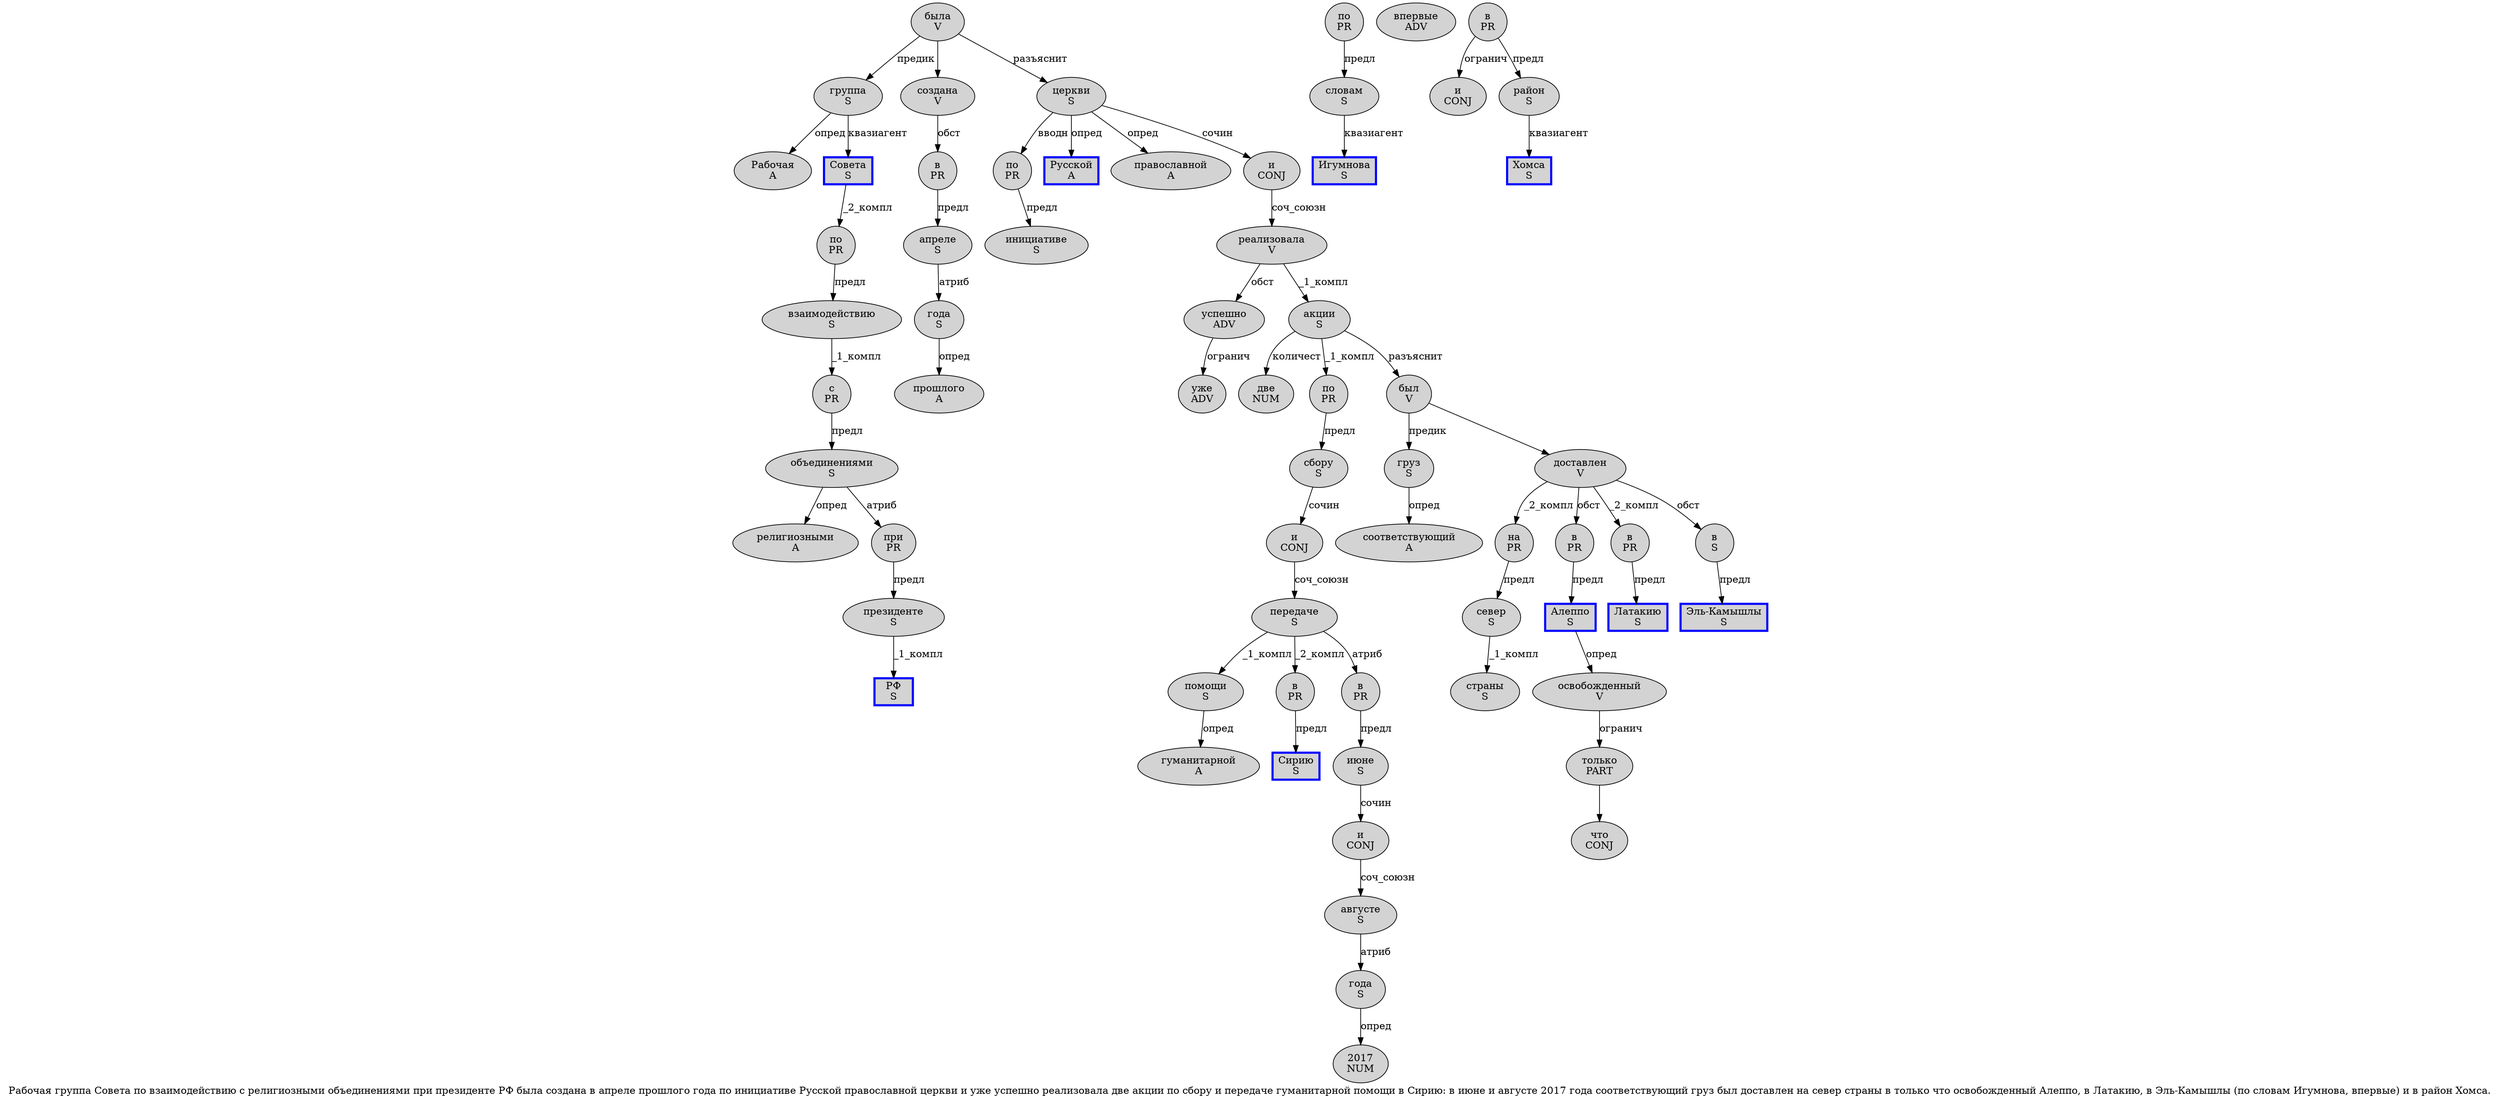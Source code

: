 digraph SENTENCE_522 {
	graph [label="Рабочая группа Совета по взаимодействию с религиозными объединениями при президенте РФ была создана в апреле прошлого года по инициативе Русской православной церкви и уже успешно реализовала две акции по сбору и передаче гуманитарной помощи в Сирию: в июне и августе 2017 года соответствующий груз был доставлен на север страны в только что освобожденный Алеппо, в Латакию, в Эль-Камышлы (по словам Игумнова, впервые) и в район Хомса."]
	node [style=filled]
		0 [label="Рабочая
A" color="" fillcolor=lightgray penwidth=1 shape=ellipse]
		1 [label="группа
S" color="" fillcolor=lightgray penwidth=1 shape=ellipse]
		2 [label="Совета
S" color=blue fillcolor=lightgray penwidth=3 shape=box]
		3 [label="по
PR" color="" fillcolor=lightgray penwidth=1 shape=ellipse]
		4 [label="взаимодействию
S" color="" fillcolor=lightgray penwidth=1 shape=ellipse]
		5 [label="с
PR" color="" fillcolor=lightgray penwidth=1 shape=ellipse]
		6 [label="религиозными
A" color="" fillcolor=lightgray penwidth=1 shape=ellipse]
		7 [label="объединениями
S" color="" fillcolor=lightgray penwidth=1 shape=ellipse]
		8 [label="при
PR" color="" fillcolor=lightgray penwidth=1 shape=ellipse]
		9 [label="президенте
S" color="" fillcolor=lightgray penwidth=1 shape=ellipse]
		10 [label="РФ
S" color=blue fillcolor=lightgray penwidth=3 shape=box]
		11 [label="была
V" color="" fillcolor=lightgray penwidth=1 shape=ellipse]
		12 [label="создана
V" color="" fillcolor=lightgray penwidth=1 shape=ellipse]
		13 [label="в
PR" color="" fillcolor=lightgray penwidth=1 shape=ellipse]
		14 [label="апреле
S" color="" fillcolor=lightgray penwidth=1 shape=ellipse]
		15 [label="прошлого
A" color="" fillcolor=lightgray penwidth=1 shape=ellipse]
		16 [label="года
S" color="" fillcolor=lightgray penwidth=1 shape=ellipse]
		17 [label="по
PR" color="" fillcolor=lightgray penwidth=1 shape=ellipse]
		18 [label="инициативе
S" color="" fillcolor=lightgray penwidth=1 shape=ellipse]
		19 [label="Русской
A" color=blue fillcolor=lightgray penwidth=3 shape=box]
		20 [label="православной
A" color="" fillcolor=lightgray penwidth=1 shape=ellipse]
		21 [label="церкви
S" color="" fillcolor=lightgray penwidth=1 shape=ellipse]
		22 [label="и
CONJ" color="" fillcolor=lightgray penwidth=1 shape=ellipse]
		23 [label="уже
ADV" color="" fillcolor=lightgray penwidth=1 shape=ellipse]
		24 [label="успешно
ADV" color="" fillcolor=lightgray penwidth=1 shape=ellipse]
		25 [label="реализовала
V" color="" fillcolor=lightgray penwidth=1 shape=ellipse]
		26 [label="две
NUM" color="" fillcolor=lightgray penwidth=1 shape=ellipse]
		27 [label="акции
S" color="" fillcolor=lightgray penwidth=1 shape=ellipse]
		28 [label="по
PR" color="" fillcolor=lightgray penwidth=1 shape=ellipse]
		29 [label="сбору
S" color="" fillcolor=lightgray penwidth=1 shape=ellipse]
		30 [label="и
CONJ" color="" fillcolor=lightgray penwidth=1 shape=ellipse]
		31 [label="передаче
S" color="" fillcolor=lightgray penwidth=1 shape=ellipse]
		32 [label="гуманитарной
A" color="" fillcolor=lightgray penwidth=1 shape=ellipse]
		33 [label="помощи
S" color="" fillcolor=lightgray penwidth=1 shape=ellipse]
		34 [label="в
PR" color="" fillcolor=lightgray penwidth=1 shape=ellipse]
		35 [label="Сирию
S" color=blue fillcolor=lightgray penwidth=3 shape=box]
		37 [label="в
PR" color="" fillcolor=lightgray penwidth=1 shape=ellipse]
		38 [label="июне
S" color="" fillcolor=lightgray penwidth=1 shape=ellipse]
		39 [label="и
CONJ" color="" fillcolor=lightgray penwidth=1 shape=ellipse]
		40 [label="августе
S" color="" fillcolor=lightgray penwidth=1 shape=ellipse]
		41 [label="2017
NUM" color="" fillcolor=lightgray penwidth=1 shape=ellipse]
		42 [label="года
S" color="" fillcolor=lightgray penwidth=1 shape=ellipse]
		43 [label="соответствующий
A" color="" fillcolor=lightgray penwidth=1 shape=ellipse]
		44 [label="груз
S" color="" fillcolor=lightgray penwidth=1 shape=ellipse]
		45 [label="был
V" color="" fillcolor=lightgray penwidth=1 shape=ellipse]
		46 [label="доставлен
V" color="" fillcolor=lightgray penwidth=1 shape=ellipse]
		47 [label="на
PR" color="" fillcolor=lightgray penwidth=1 shape=ellipse]
		48 [label="север
S" color="" fillcolor=lightgray penwidth=1 shape=ellipse]
		49 [label="страны
S" color="" fillcolor=lightgray penwidth=1 shape=ellipse]
		50 [label="в
PR" color="" fillcolor=lightgray penwidth=1 shape=ellipse]
		51 [label="только
PART" color="" fillcolor=lightgray penwidth=1 shape=ellipse]
		52 [label="что
CONJ" color="" fillcolor=lightgray penwidth=1 shape=ellipse]
		53 [label="освобожденный
V" color="" fillcolor=lightgray penwidth=1 shape=ellipse]
		54 [label="Алеппо
S" color=blue fillcolor=lightgray penwidth=3 shape=box]
		56 [label="в
PR" color="" fillcolor=lightgray penwidth=1 shape=ellipse]
		57 [label="Латакию
S" color=blue fillcolor=lightgray penwidth=3 shape=box]
		59 [label="в
S" color="" fillcolor=lightgray penwidth=1 shape=ellipse]
		60 [label="Эль-Камышлы
S" color=blue fillcolor=lightgray penwidth=3 shape=box]
		62 [label="по
PR" color="" fillcolor=lightgray penwidth=1 shape=ellipse]
		63 [label="словам
S" color="" fillcolor=lightgray penwidth=1 shape=ellipse]
		64 [label="Игумнова
S" color=blue fillcolor=lightgray penwidth=3 shape=box]
		66 [label="впервые
ADV" color="" fillcolor=lightgray penwidth=1 shape=ellipse]
		68 [label="и
CONJ" color="" fillcolor=lightgray penwidth=1 shape=ellipse]
		69 [label="в
PR" color="" fillcolor=lightgray penwidth=1 shape=ellipse]
		70 [label="район
S" color="" fillcolor=lightgray penwidth=1 shape=ellipse]
		71 [label="Хомса
S" color=blue fillcolor=lightgray penwidth=3 shape=box]
			2 -> 3 [label="_2_компл"]
			7 -> 6 [label="опред"]
			7 -> 8 [label="атриб"]
			42 -> 41 [label="опред"]
			25 -> 24 [label="обст"]
			25 -> 27 [label="_1_компл"]
			9 -> 10 [label="_1_компл"]
			34 -> 35 [label="предл"]
			13 -> 14 [label="предл"]
			30 -> 31 [label="соч_союзн"]
			12 -> 13 [label="обст"]
			11 -> 1 [label="предик"]
			11 -> 12
			11 -> 21 [label="разъяснит"]
			31 -> 33 [label="_1_компл"]
			31 -> 34 [label="_2_компл"]
			31 -> 37 [label="атриб"]
			50 -> 54 [label="предл"]
			46 -> 47 [label="_2_компл"]
			46 -> 50 [label="обст"]
			46 -> 56 [label="_2_компл"]
			46 -> 59 [label="обст"]
			14 -> 16 [label="атриб"]
			53 -> 51 [label="огранич"]
			62 -> 63 [label="предл"]
			16 -> 15 [label="опред"]
			54 -> 53 [label="опред"]
			27 -> 26 [label="количест"]
			27 -> 28 [label="_1_компл"]
			27 -> 45 [label="разъяснит"]
			29 -> 30 [label="сочин"]
			70 -> 71 [label="квазиагент"]
			28 -> 29 [label="предл"]
			21 -> 17 [label="вводн"]
			21 -> 19 [label="опред"]
			21 -> 20 [label="опред"]
			21 -> 22 [label="сочин"]
			4 -> 5 [label="_1_компл"]
			33 -> 32 [label="опред"]
			63 -> 64 [label="квазиагент"]
			45 -> 44 [label="предик"]
			45 -> 46
			38 -> 39 [label="сочин"]
			37 -> 38 [label="предл"]
			44 -> 43 [label="опред"]
			24 -> 23 [label="огранич"]
			39 -> 40 [label="соч_союзн"]
			51 -> 52
			3 -> 4 [label="предл"]
			17 -> 18 [label="предл"]
			1 -> 0 [label="опред"]
			1 -> 2 [label="квазиагент"]
			69 -> 68 [label="огранич"]
			69 -> 70 [label="предл"]
			22 -> 25 [label="соч_союзн"]
			48 -> 49 [label="_1_компл"]
			40 -> 42 [label="атриб"]
			59 -> 60 [label="предл"]
			8 -> 9 [label="предл"]
			47 -> 48 [label="предл"]
			5 -> 7 [label="предл"]
			56 -> 57 [label="предл"]
}